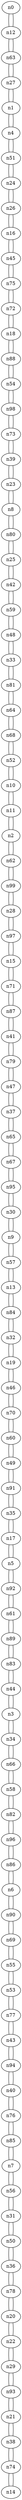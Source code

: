 graph {
n0;
n1;
n2;
n3;
n4;
n5;
n6;
n7;
n8;
n9;
n10;
n11;
n12;
n13;
n14;
n15;
n16;
n17;
n18;
n19;
n20;
n21;
n22;
n23;
n24;
n25;
n26;
n27;
n28;
n29;
n30;
n31;
n32;
n33;
n34;
n35;
n36;
n37;
n38;
n39;
n40;
n41;
n42;
n43;
n44;
n45;
n46;
n47;
n48;
n49;
n50;
n51;
n52;
n53;
n54;
n55;
n56;
n57;
n58;
n59;
n60;
n61;
n62;
n63;
n64;
n65;
n66;
n67;
n68;
n69;
n70;
n71;
n72;
n73;
n74;
n75;
n76;
n77;
n78;
n79;
n80;
n81;
n82;
n83;
n84;
n85;
n86;
n87;
n88;
n89;
n90;
n91;
n92;
n93;
n94;
n95;
n96;
n97;
n98;
n99;
n0 -- n12;
n1 -- n4;
n1 -- n27;
n2 -- n11;
n2 -- n62;
n3 -- n34;
n3 -- n44;
n4 -- n51;
n4 -- n1;
n5 -- n92;
n5 -- n17;
n6 -- n90;
n6 -- n86;
n7 -- n85;
n7 -- n56;
n8 -- n80;
n8 -- n23;
n9 -- n57;
n9 -- n30;
n10 -- n11;
n10 -- n52;
n11 -- n10;
n11 -- n2;
n12 -- n63;
n12 -- n0;
n13 -- n57;
n13 -- n84;
n14 -- n74;
n15 -- n97;
n15 -- n71;
n16 -- n26;
n16 -- n45;
n17 -- n5;
n17 -- n35;
n18 -- n88;
n18 -- n72;
n19 -- n32;
n19 -- n46;
n20 -- n22;
n20 -- n78;
n21 -- n38;
n21 -- n93;
n22 -- n20;
n22 -- n29;
n23 -- n8;
n23 -- n39;
n24 -- n26;
n24 -- n51;
n25 -- n80;
n25 -- n42;
n26 -- n24;
n26 -- n16;
n27 -- n1;
n27 -- n63;
n28 -- n97;
n28 -- n99;
n29 -- n22;
n29 -- n93;
n30 -- n9;
n30 -- n95;
n31 -- n56;
n31 -- n50;
n32 -- n84;
n32 -- n19;
n33 -- n48;
n33 -- n81;
n34 -- n66;
n34 -- n3;
n35 -- n91;
n35 -- n17;
n36 -- n50;
n36 -- n78;
n37 -- n65;
n37 -- n47;
n38 -- n21;
n38 -- n74;
n39 -- n73;
n39 -- n23;
n40 -- n76;
n40 -- n94;
n41 -- n79;
n41 -- n87;
n42 -- n59;
n42 -- n25;
n43 -- n77;
n43 -- n94;
n44 -- n83;
n44 -- n3;
n45 -- n75;
n45 -- n16;
n46 -- n19;
n46 -- n70;
n47 -- n79;
n47 -- n37;
n48 -- n33;
n48 -- n59;
n49 -- n91;
n49 -- n60;
n50 -- n36;
n50 -- n31;
n51 -- n4;
n51 -- n24;
n52 -- n68;
n52 -- n10;
n53 -- n77;
n53 -- n55;
n54 -- n88;
n54 -- n98;
n55 -- n53;
n55 -- n69;
n56 -- n7;
n56 -- n31;
n57 -- n9;
n57 -- n13;
n58 -- n66;
n58 -- n82;
n59 -- n48;
n59 -- n42;
n60 -- n49;
n60 -- n70;
n61 -- n89;
n61 -- n92;
n62 -- n2;
n62 -- n99;
n63 -- n27;
n63 -- n12;
n64 -- n81;
n64 -- n68;
n65 -- n37;
n65 -- n67;
n66 -- n58;
n66 -- n34;
n67 -- n65;
n67 -- n95;
n68 -- n52;
n68 -- n64;
n69 -- n90;
n69 -- n55;
n70 -- n46;
n70 -- n60;
n71 -- n15;
n71 -- n87;
n72 -- n75;
n72 -- n18;
n73 -- n98;
n73 -- n39;
n74 -- n14;
n74 -- n38;
n75 -- n72;
n75 -- n45;
n76 -- n85;
n76 -- n40;
n77 -- n43;
n77 -- n53;
n78 -- n20;
n78 -- n36;
n79 -- n41;
n79 -- n47;
n80 -- n8;
n80 -- n25;
n81 -- n64;
n81 -- n33;
n82 -- n58;
n82 -- n96;
n83 -- n89;
n83 -- n44;
n84 -- n32;
n84 -- n13;
n85 -- n76;
n85 -- n7;
n86 -- n6;
n86 -- n96;
n87 -- n71;
n87 -- n41;
n88 -- n54;
n88 -- n18;
n89 -- n83;
n89 -- n61;
n90 -- n69;
n90 -- n6;
n91 -- n49;
n91 -- n35;
n92 -- n5;
n92 -- n61;
n93 -- n29;
n93 -- n21;
n94 -- n43;
n94 -- n40;
n95 -- n67;
n95 -- n30;
n96 -- n86;
n96 -- n82;
n97 -- n28;
n97 -- n15;
n98 -- n54;
n98 -- n73;
n99 -- n62;
n99 -- n28;
}
